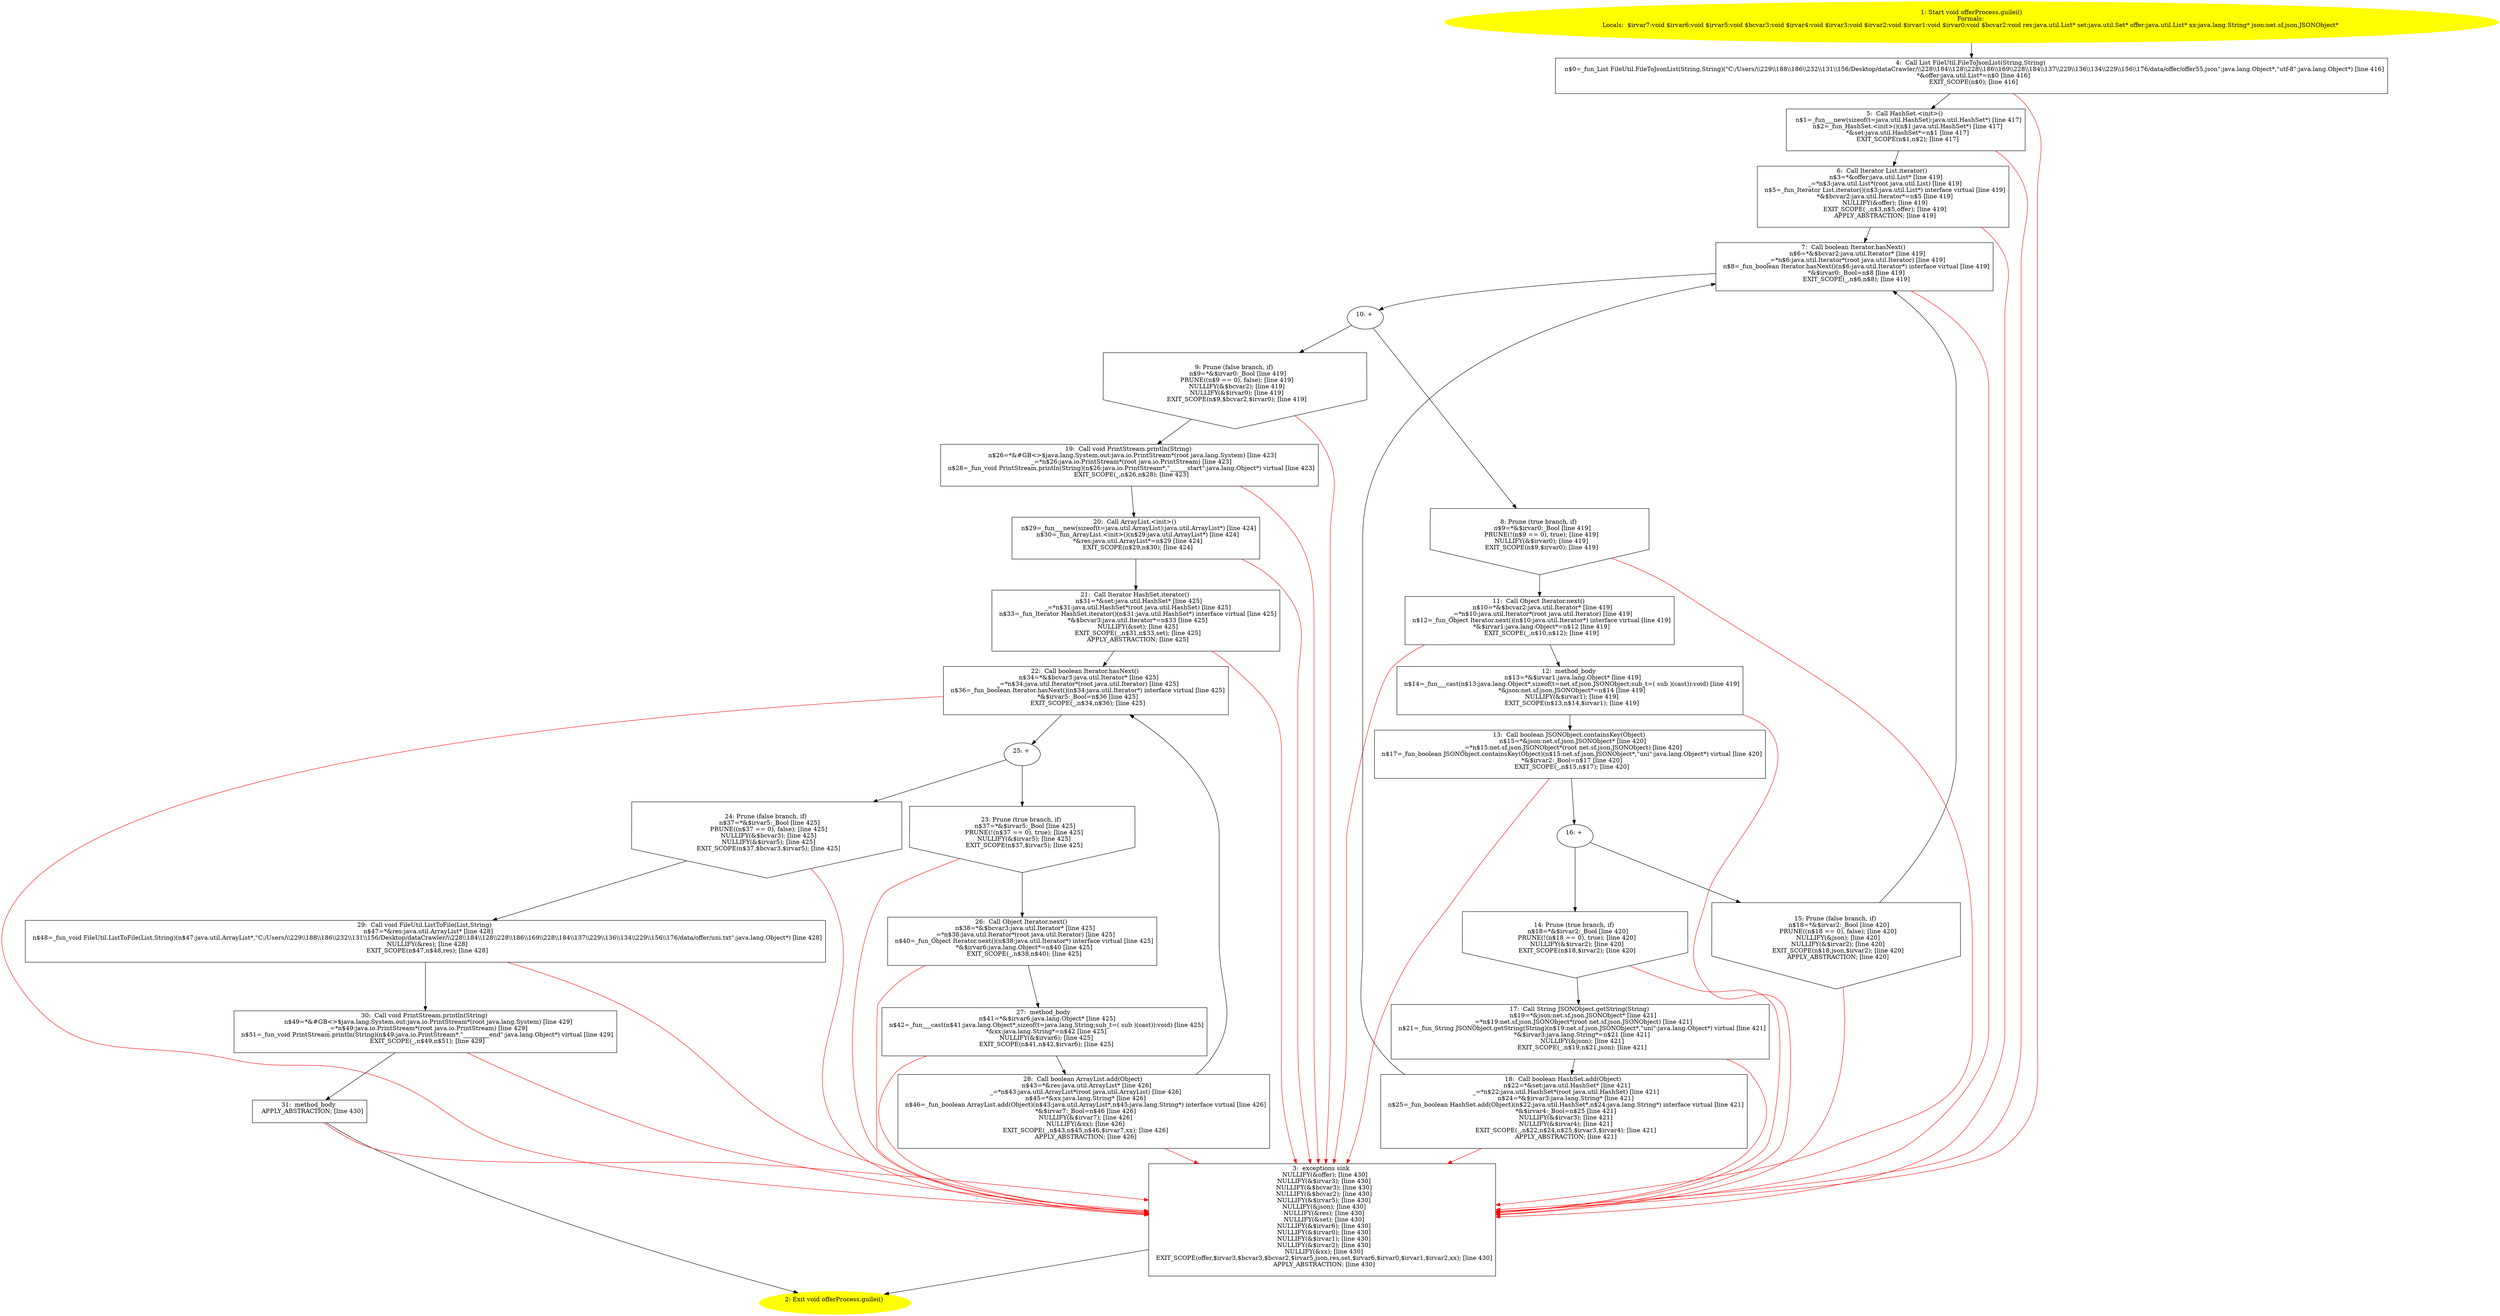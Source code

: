 /* @generated */
digraph cfg {
"com.dulishuo.yimusanfendi.offer.offerProcess.guilei():void.52b121ea688d63ed9d1ee12386b5efd1_1" [label="1: Start void offerProcess.guilei()\nFormals: \nLocals:  $irvar7:void $irvar6:void $irvar5:void $bcvar3:void $irvar4:void $irvar3:void $irvar2:void $irvar1:void $irvar0:void $bcvar2:void res:java.util.List* set:java.util.Set* offer:java.util.List* xx:java.lang.String* json:net.sf.json.JSONObject* \n  " color=yellow style=filled]
	

	 "com.dulishuo.yimusanfendi.offer.offerProcess.guilei():void.52b121ea688d63ed9d1ee12386b5efd1_1" -> "com.dulishuo.yimusanfendi.offer.offerProcess.guilei():void.52b121ea688d63ed9d1ee12386b5efd1_4" ;
"com.dulishuo.yimusanfendi.offer.offerProcess.guilei():void.52b121ea688d63ed9d1ee12386b5efd1_2" [label="2: Exit void offerProcess.guilei() \n  " color=yellow style=filled]
	

"com.dulishuo.yimusanfendi.offer.offerProcess.guilei():void.52b121ea688d63ed9d1ee12386b5efd1_3" [label="3:  exceptions sink \n   NULLIFY(&offer); [line 430]\n  NULLIFY(&$irvar3); [line 430]\n  NULLIFY(&$bcvar3); [line 430]\n  NULLIFY(&$bcvar2); [line 430]\n  NULLIFY(&$irvar5); [line 430]\n  NULLIFY(&json); [line 430]\n  NULLIFY(&res); [line 430]\n  NULLIFY(&set); [line 430]\n  NULLIFY(&$irvar6); [line 430]\n  NULLIFY(&$irvar0); [line 430]\n  NULLIFY(&$irvar1); [line 430]\n  NULLIFY(&$irvar2); [line 430]\n  NULLIFY(&xx); [line 430]\n  EXIT_SCOPE(offer,$irvar3,$bcvar3,$bcvar2,$irvar5,json,res,set,$irvar6,$irvar0,$irvar1,$irvar2,xx); [line 430]\n  APPLY_ABSTRACTION; [line 430]\n " shape="box"]
	

	 "com.dulishuo.yimusanfendi.offer.offerProcess.guilei():void.52b121ea688d63ed9d1ee12386b5efd1_3" -> "com.dulishuo.yimusanfendi.offer.offerProcess.guilei():void.52b121ea688d63ed9d1ee12386b5efd1_2" ;
"com.dulishuo.yimusanfendi.offer.offerProcess.guilei():void.52b121ea688d63ed9d1ee12386b5efd1_4" [label="4:  Call List FileUtil.FileToJsonList(String,String) \n   n$0=_fun_List FileUtil.FileToJsonList(String,String)(\"C:/Users/\\\\229\\\\188\\\\186\\\\232\\\\131\\\\156/Desktop/dataCrawler/\\\\228\\\\184\\\\128\\\\228\\\\186\\\\169\\\\228\\\\184\\\\137\\\\229\\\\136\\\\134\\\\229\\\\156\\\\176/data/offer/offer55.json\":java.lang.Object*,\"utf-8\":java.lang.Object*) [line 416]\n  *&offer:java.util.List*=n$0 [line 416]\n  EXIT_SCOPE(n$0); [line 416]\n " shape="box"]
	

	 "com.dulishuo.yimusanfendi.offer.offerProcess.guilei():void.52b121ea688d63ed9d1ee12386b5efd1_4" -> "com.dulishuo.yimusanfendi.offer.offerProcess.guilei():void.52b121ea688d63ed9d1ee12386b5efd1_5" ;
	 "com.dulishuo.yimusanfendi.offer.offerProcess.guilei():void.52b121ea688d63ed9d1ee12386b5efd1_4" -> "com.dulishuo.yimusanfendi.offer.offerProcess.guilei():void.52b121ea688d63ed9d1ee12386b5efd1_3" [color="red" ];
"com.dulishuo.yimusanfendi.offer.offerProcess.guilei():void.52b121ea688d63ed9d1ee12386b5efd1_5" [label="5:  Call HashSet.<init>() \n   n$1=_fun___new(sizeof(t=java.util.HashSet):java.util.HashSet*) [line 417]\n  n$2=_fun_HashSet.<init>()(n$1:java.util.HashSet*) [line 417]\n  *&set:java.util.HashSet*=n$1 [line 417]\n  EXIT_SCOPE(n$1,n$2); [line 417]\n " shape="box"]
	

	 "com.dulishuo.yimusanfendi.offer.offerProcess.guilei():void.52b121ea688d63ed9d1ee12386b5efd1_5" -> "com.dulishuo.yimusanfendi.offer.offerProcess.guilei():void.52b121ea688d63ed9d1ee12386b5efd1_6" ;
	 "com.dulishuo.yimusanfendi.offer.offerProcess.guilei():void.52b121ea688d63ed9d1ee12386b5efd1_5" -> "com.dulishuo.yimusanfendi.offer.offerProcess.guilei():void.52b121ea688d63ed9d1ee12386b5efd1_3" [color="red" ];
"com.dulishuo.yimusanfendi.offer.offerProcess.guilei():void.52b121ea688d63ed9d1ee12386b5efd1_6" [label="6:  Call Iterator List.iterator() \n   n$3=*&offer:java.util.List* [line 419]\n  _=*n$3:java.util.List*(root java.util.List) [line 419]\n  n$5=_fun_Iterator List.iterator()(n$3:java.util.List*) interface virtual [line 419]\n  *&$bcvar2:java.util.Iterator*=n$5 [line 419]\n  NULLIFY(&offer); [line 419]\n  EXIT_SCOPE(_,n$3,n$5,offer); [line 419]\n  APPLY_ABSTRACTION; [line 419]\n " shape="box"]
	

	 "com.dulishuo.yimusanfendi.offer.offerProcess.guilei():void.52b121ea688d63ed9d1ee12386b5efd1_6" -> "com.dulishuo.yimusanfendi.offer.offerProcess.guilei():void.52b121ea688d63ed9d1ee12386b5efd1_7" ;
	 "com.dulishuo.yimusanfendi.offer.offerProcess.guilei():void.52b121ea688d63ed9d1ee12386b5efd1_6" -> "com.dulishuo.yimusanfendi.offer.offerProcess.guilei():void.52b121ea688d63ed9d1ee12386b5efd1_3" [color="red" ];
"com.dulishuo.yimusanfendi.offer.offerProcess.guilei():void.52b121ea688d63ed9d1ee12386b5efd1_7" [label="7:  Call boolean Iterator.hasNext() \n   n$6=*&$bcvar2:java.util.Iterator* [line 419]\n  _=*n$6:java.util.Iterator*(root java.util.Iterator) [line 419]\n  n$8=_fun_boolean Iterator.hasNext()(n$6:java.util.Iterator*) interface virtual [line 419]\n  *&$irvar0:_Bool=n$8 [line 419]\n  EXIT_SCOPE(_,n$6,n$8); [line 419]\n " shape="box"]
	

	 "com.dulishuo.yimusanfendi.offer.offerProcess.guilei():void.52b121ea688d63ed9d1ee12386b5efd1_7" -> "com.dulishuo.yimusanfendi.offer.offerProcess.guilei():void.52b121ea688d63ed9d1ee12386b5efd1_10" ;
	 "com.dulishuo.yimusanfendi.offer.offerProcess.guilei():void.52b121ea688d63ed9d1ee12386b5efd1_7" -> "com.dulishuo.yimusanfendi.offer.offerProcess.guilei():void.52b121ea688d63ed9d1ee12386b5efd1_3" [color="red" ];
"com.dulishuo.yimusanfendi.offer.offerProcess.guilei():void.52b121ea688d63ed9d1ee12386b5efd1_8" [label="8: Prune (true branch, if) \n   n$9=*&$irvar0:_Bool [line 419]\n  PRUNE(!(n$9 == 0), true); [line 419]\n  NULLIFY(&$irvar0); [line 419]\n  EXIT_SCOPE(n$9,$irvar0); [line 419]\n " shape="invhouse"]
	

	 "com.dulishuo.yimusanfendi.offer.offerProcess.guilei():void.52b121ea688d63ed9d1ee12386b5efd1_8" -> "com.dulishuo.yimusanfendi.offer.offerProcess.guilei():void.52b121ea688d63ed9d1ee12386b5efd1_11" ;
	 "com.dulishuo.yimusanfendi.offer.offerProcess.guilei():void.52b121ea688d63ed9d1ee12386b5efd1_8" -> "com.dulishuo.yimusanfendi.offer.offerProcess.guilei():void.52b121ea688d63ed9d1ee12386b5efd1_3" [color="red" ];
"com.dulishuo.yimusanfendi.offer.offerProcess.guilei():void.52b121ea688d63ed9d1ee12386b5efd1_9" [label="9: Prune (false branch, if) \n   n$9=*&$irvar0:_Bool [line 419]\n  PRUNE((n$9 == 0), false); [line 419]\n  NULLIFY(&$bcvar2); [line 419]\n  NULLIFY(&$irvar0); [line 419]\n  EXIT_SCOPE(n$9,$bcvar2,$irvar0); [line 419]\n " shape="invhouse"]
	

	 "com.dulishuo.yimusanfendi.offer.offerProcess.guilei():void.52b121ea688d63ed9d1ee12386b5efd1_9" -> "com.dulishuo.yimusanfendi.offer.offerProcess.guilei():void.52b121ea688d63ed9d1ee12386b5efd1_19" ;
	 "com.dulishuo.yimusanfendi.offer.offerProcess.guilei():void.52b121ea688d63ed9d1ee12386b5efd1_9" -> "com.dulishuo.yimusanfendi.offer.offerProcess.guilei():void.52b121ea688d63ed9d1ee12386b5efd1_3" [color="red" ];
"com.dulishuo.yimusanfendi.offer.offerProcess.guilei():void.52b121ea688d63ed9d1ee12386b5efd1_10" [label="10: + \n  " ]
	

	 "com.dulishuo.yimusanfendi.offer.offerProcess.guilei():void.52b121ea688d63ed9d1ee12386b5efd1_10" -> "com.dulishuo.yimusanfendi.offer.offerProcess.guilei():void.52b121ea688d63ed9d1ee12386b5efd1_8" ;
	 "com.dulishuo.yimusanfendi.offer.offerProcess.guilei():void.52b121ea688d63ed9d1ee12386b5efd1_10" -> "com.dulishuo.yimusanfendi.offer.offerProcess.guilei():void.52b121ea688d63ed9d1ee12386b5efd1_9" ;
"com.dulishuo.yimusanfendi.offer.offerProcess.guilei():void.52b121ea688d63ed9d1ee12386b5efd1_11" [label="11:  Call Object Iterator.next() \n   n$10=*&$bcvar2:java.util.Iterator* [line 419]\n  _=*n$10:java.util.Iterator*(root java.util.Iterator) [line 419]\n  n$12=_fun_Object Iterator.next()(n$10:java.util.Iterator*) interface virtual [line 419]\n  *&$irvar1:java.lang.Object*=n$12 [line 419]\n  EXIT_SCOPE(_,n$10,n$12); [line 419]\n " shape="box"]
	

	 "com.dulishuo.yimusanfendi.offer.offerProcess.guilei():void.52b121ea688d63ed9d1ee12386b5efd1_11" -> "com.dulishuo.yimusanfendi.offer.offerProcess.guilei():void.52b121ea688d63ed9d1ee12386b5efd1_12" ;
	 "com.dulishuo.yimusanfendi.offer.offerProcess.guilei():void.52b121ea688d63ed9d1ee12386b5efd1_11" -> "com.dulishuo.yimusanfendi.offer.offerProcess.guilei():void.52b121ea688d63ed9d1ee12386b5efd1_3" [color="red" ];
"com.dulishuo.yimusanfendi.offer.offerProcess.guilei():void.52b121ea688d63ed9d1ee12386b5efd1_12" [label="12:  method_body \n   n$13=*&$irvar1:java.lang.Object* [line 419]\n  n$14=_fun___cast(n$13:java.lang.Object*,sizeof(t=net.sf.json.JSONObject;sub_t=( sub )(cast)):void) [line 419]\n  *&json:net.sf.json.JSONObject*=n$14 [line 419]\n  NULLIFY(&$irvar1); [line 419]\n  EXIT_SCOPE(n$13,n$14,$irvar1); [line 419]\n " shape="box"]
	

	 "com.dulishuo.yimusanfendi.offer.offerProcess.guilei():void.52b121ea688d63ed9d1ee12386b5efd1_12" -> "com.dulishuo.yimusanfendi.offer.offerProcess.guilei():void.52b121ea688d63ed9d1ee12386b5efd1_13" ;
	 "com.dulishuo.yimusanfendi.offer.offerProcess.guilei():void.52b121ea688d63ed9d1ee12386b5efd1_12" -> "com.dulishuo.yimusanfendi.offer.offerProcess.guilei():void.52b121ea688d63ed9d1ee12386b5efd1_3" [color="red" ];
"com.dulishuo.yimusanfendi.offer.offerProcess.guilei():void.52b121ea688d63ed9d1ee12386b5efd1_13" [label="13:  Call boolean JSONObject.containsKey(Object) \n   n$15=*&json:net.sf.json.JSONObject* [line 420]\n  _=*n$15:net.sf.json.JSONObject*(root net.sf.json.JSONObject) [line 420]\n  n$17=_fun_boolean JSONObject.containsKey(Object)(n$15:net.sf.json.JSONObject*,\"uni\":java.lang.Object*) virtual [line 420]\n  *&$irvar2:_Bool=n$17 [line 420]\n  EXIT_SCOPE(_,n$15,n$17); [line 420]\n " shape="box"]
	

	 "com.dulishuo.yimusanfendi.offer.offerProcess.guilei():void.52b121ea688d63ed9d1ee12386b5efd1_13" -> "com.dulishuo.yimusanfendi.offer.offerProcess.guilei():void.52b121ea688d63ed9d1ee12386b5efd1_16" ;
	 "com.dulishuo.yimusanfendi.offer.offerProcess.guilei():void.52b121ea688d63ed9d1ee12386b5efd1_13" -> "com.dulishuo.yimusanfendi.offer.offerProcess.guilei():void.52b121ea688d63ed9d1ee12386b5efd1_3" [color="red" ];
"com.dulishuo.yimusanfendi.offer.offerProcess.guilei():void.52b121ea688d63ed9d1ee12386b5efd1_14" [label="14: Prune (true branch, if) \n   n$18=*&$irvar2:_Bool [line 420]\n  PRUNE(!(n$18 == 0), true); [line 420]\n  NULLIFY(&$irvar2); [line 420]\n  EXIT_SCOPE(n$18,$irvar2); [line 420]\n " shape="invhouse"]
	

	 "com.dulishuo.yimusanfendi.offer.offerProcess.guilei():void.52b121ea688d63ed9d1ee12386b5efd1_14" -> "com.dulishuo.yimusanfendi.offer.offerProcess.guilei():void.52b121ea688d63ed9d1ee12386b5efd1_17" ;
	 "com.dulishuo.yimusanfendi.offer.offerProcess.guilei():void.52b121ea688d63ed9d1ee12386b5efd1_14" -> "com.dulishuo.yimusanfendi.offer.offerProcess.guilei():void.52b121ea688d63ed9d1ee12386b5efd1_3" [color="red" ];
"com.dulishuo.yimusanfendi.offer.offerProcess.guilei():void.52b121ea688d63ed9d1ee12386b5efd1_15" [label="15: Prune (false branch, if) \n   n$18=*&$irvar2:_Bool [line 420]\n  PRUNE((n$18 == 0), false); [line 420]\n  NULLIFY(&json); [line 420]\n  NULLIFY(&$irvar2); [line 420]\n  EXIT_SCOPE(n$18,json,$irvar2); [line 420]\n  APPLY_ABSTRACTION; [line 420]\n " shape="invhouse"]
	

	 "com.dulishuo.yimusanfendi.offer.offerProcess.guilei():void.52b121ea688d63ed9d1ee12386b5efd1_15" -> "com.dulishuo.yimusanfendi.offer.offerProcess.guilei():void.52b121ea688d63ed9d1ee12386b5efd1_7" ;
	 "com.dulishuo.yimusanfendi.offer.offerProcess.guilei():void.52b121ea688d63ed9d1ee12386b5efd1_15" -> "com.dulishuo.yimusanfendi.offer.offerProcess.guilei():void.52b121ea688d63ed9d1ee12386b5efd1_3" [color="red" ];
"com.dulishuo.yimusanfendi.offer.offerProcess.guilei():void.52b121ea688d63ed9d1ee12386b5efd1_16" [label="16: + \n  " ]
	

	 "com.dulishuo.yimusanfendi.offer.offerProcess.guilei():void.52b121ea688d63ed9d1ee12386b5efd1_16" -> "com.dulishuo.yimusanfendi.offer.offerProcess.guilei():void.52b121ea688d63ed9d1ee12386b5efd1_14" ;
	 "com.dulishuo.yimusanfendi.offer.offerProcess.guilei():void.52b121ea688d63ed9d1ee12386b5efd1_16" -> "com.dulishuo.yimusanfendi.offer.offerProcess.guilei():void.52b121ea688d63ed9d1ee12386b5efd1_15" ;
"com.dulishuo.yimusanfendi.offer.offerProcess.guilei():void.52b121ea688d63ed9d1ee12386b5efd1_17" [label="17:  Call String JSONObject.getString(String) \n   n$19=*&json:net.sf.json.JSONObject* [line 421]\n  _=*n$19:net.sf.json.JSONObject*(root net.sf.json.JSONObject) [line 421]\n  n$21=_fun_String JSONObject.getString(String)(n$19:net.sf.json.JSONObject*,\"uni\":java.lang.Object*) virtual [line 421]\n  *&$irvar3:java.lang.String*=n$21 [line 421]\n  NULLIFY(&json); [line 421]\n  EXIT_SCOPE(_,n$19,n$21,json); [line 421]\n " shape="box"]
	

	 "com.dulishuo.yimusanfendi.offer.offerProcess.guilei():void.52b121ea688d63ed9d1ee12386b5efd1_17" -> "com.dulishuo.yimusanfendi.offer.offerProcess.guilei():void.52b121ea688d63ed9d1ee12386b5efd1_18" ;
	 "com.dulishuo.yimusanfendi.offer.offerProcess.guilei():void.52b121ea688d63ed9d1ee12386b5efd1_17" -> "com.dulishuo.yimusanfendi.offer.offerProcess.guilei():void.52b121ea688d63ed9d1ee12386b5efd1_3" [color="red" ];
"com.dulishuo.yimusanfendi.offer.offerProcess.guilei():void.52b121ea688d63ed9d1ee12386b5efd1_18" [label="18:  Call boolean HashSet.add(Object) \n   n$22=*&set:java.util.HashSet* [line 421]\n  _=*n$22:java.util.HashSet*(root java.util.HashSet) [line 421]\n  n$24=*&$irvar3:java.lang.String* [line 421]\n  n$25=_fun_boolean HashSet.add(Object)(n$22:java.util.HashSet*,n$24:java.lang.String*) interface virtual [line 421]\n  *&$irvar4:_Bool=n$25 [line 421]\n  NULLIFY(&$irvar3); [line 421]\n  NULLIFY(&$irvar4); [line 421]\n  EXIT_SCOPE(_,n$22,n$24,n$25,$irvar3,$irvar4); [line 421]\n  APPLY_ABSTRACTION; [line 421]\n " shape="box"]
	

	 "com.dulishuo.yimusanfendi.offer.offerProcess.guilei():void.52b121ea688d63ed9d1ee12386b5efd1_18" -> "com.dulishuo.yimusanfendi.offer.offerProcess.guilei():void.52b121ea688d63ed9d1ee12386b5efd1_7" ;
	 "com.dulishuo.yimusanfendi.offer.offerProcess.guilei():void.52b121ea688d63ed9d1ee12386b5efd1_18" -> "com.dulishuo.yimusanfendi.offer.offerProcess.guilei():void.52b121ea688d63ed9d1ee12386b5efd1_3" [color="red" ];
"com.dulishuo.yimusanfendi.offer.offerProcess.guilei():void.52b121ea688d63ed9d1ee12386b5efd1_19" [label="19:  Call void PrintStream.println(String) \n   n$26=*&#GB<>$java.lang.System.out:java.io.PrintStream*(root java.lang.System) [line 423]\n  _=*n$26:java.io.PrintStream*(root java.io.PrintStream) [line 423]\n  n$28=_fun_void PrintStream.println(String)(n$26:java.io.PrintStream*,\"______start\":java.lang.Object*) virtual [line 423]\n  EXIT_SCOPE(_,n$26,n$28); [line 423]\n " shape="box"]
	

	 "com.dulishuo.yimusanfendi.offer.offerProcess.guilei():void.52b121ea688d63ed9d1ee12386b5efd1_19" -> "com.dulishuo.yimusanfendi.offer.offerProcess.guilei():void.52b121ea688d63ed9d1ee12386b5efd1_20" ;
	 "com.dulishuo.yimusanfendi.offer.offerProcess.guilei():void.52b121ea688d63ed9d1ee12386b5efd1_19" -> "com.dulishuo.yimusanfendi.offer.offerProcess.guilei():void.52b121ea688d63ed9d1ee12386b5efd1_3" [color="red" ];
"com.dulishuo.yimusanfendi.offer.offerProcess.guilei():void.52b121ea688d63ed9d1ee12386b5efd1_20" [label="20:  Call ArrayList.<init>() \n   n$29=_fun___new(sizeof(t=java.util.ArrayList):java.util.ArrayList*) [line 424]\n  n$30=_fun_ArrayList.<init>()(n$29:java.util.ArrayList*) [line 424]\n  *&res:java.util.ArrayList*=n$29 [line 424]\n  EXIT_SCOPE(n$29,n$30); [line 424]\n " shape="box"]
	

	 "com.dulishuo.yimusanfendi.offer.offerProcess.guilei():void.52b121ea688d63ed9d1ee12386b5efd1_20" -> "com.dulishuo.yimusanfendi.offer.offerProcess.guilei():void.52b121ea688d63ed9d1ee12386b5efd1_21" ;
	 "com.dulishuo.yimusanfendi.offer.offerProcess.guilei():void.52b121ea688d63ed9d1ee12386b5efd1_20" -> "com.dulishuo.yimusanfendi.offer.offerProcess.guilei():void.52b121ea688d63ed9d1ee12386b5efd1_3" [color="red" ];
"com.dulishuo.yimusanfendi.offer.offerProcess.guilei():void.52b121ea688d63ed9d1ee12386b5efd1_21" [label="21:  Call Iterator HashSet.iterator() \n   n$31=*&set:java.util.HashSet* [line 425]\n  _=*n$31:java.util.HashSet*(root java.util.HashSet) [line 425]\n  n$33=_fun_Iterator HashSet.iterator()(n$31:java.util.HashSet*) interface virtual [line 425]\n  *&$bcvar3:java.util.Iterator*=n$33 [line 425]\n  NULLIFY(&set); [line 425]\n  EXIT_SCOPE(_,n$31,n$33,set); [line 425]\n  APPLY_ABSTRACTION; [line 425]\n " shape="box"]
	

	 "com.dulishuo.yimusanfendi.offer.offerProcess.guilei():void.52b121ea688d63ed9d1ee12386b5efd1_21" -> "com.dulishuo.yimusanfendi.offer.offerProcess.guilei():void.52b121ea688d63ed9d1ee12386b5efd1_22" ;
	 "com.dulishuo.yimusanfendi.offer.offerProcess.guilei():void.52b121ea688d63ed9d1ee12386b5efd1_21" -> "com.dulishuo.yimusanfendi.offer.offerProcess.guilei():void.52b121ea688d63ed9d1ee12386b5efd1_3" [color="red" ];
"com.dulishuo.yimusanfendi.offer.offerProcess.guilei():void.52b121ea688d63ed9d1ee12386b5efd1_22" [label="22:  Call boolean Iterator.hasNext() \n   n$34=*&$bcvar3:java.util.Iterator* [line 425]\n  _=*n$34:java.util.Iterator*(root java.util.Iterator) [line 425]\n  n$36=_fun_boolean Iterator.hasNext()(n$34:java.util.Iterator*) interface virtual [line 425]\n  *&$irvar5:_Bool=n$36 [line 425]\n  EXIT_SCOPE(_,n$34,n$36); [line 425]\n " shape="box"]
	

	 "com.dulishuo.yimusanfendi.offer.offerProcess.guilei():void.52b121ea688d63ed9d1ee12386b5efd1_22" -> "com.dulishuo.yimusanfendi.offer.offerProcess.guilei():void.52b121ea688d63ed9d1ee12386b5efd1_25" ;
	 "com.dulishuo.yimusanfendi.offer.offerProcess.guilei():void.52b121ea688d63ed9d1ee12386b5efd1_22" -> "com.dulishuo.yimusanfendi.offer.offerProcess.guilei():void.52b121ea688d63ed9d1ee12386b5efd1_3" [color="red" ];
"com.dulishuo.yimusanfendi.offer.offerProcess.guilei():void.52b121ea688d63ed9d1ee12386b5efd1_23" [label="23: Prune (true branch, if) \n   n$37=*&$irvar5:_Bool [line 425]\n  PRUNE(!(n$37 == 0), true); [line 425]\n  NULLIFY(&$irvar5); [line 425]\n  EXIT_SCOPE(n$37,$irvar5); [line 425]\n " shape="invhouse"]
	

	 "com.dulishuo.yimusanfendi.offer.offerProcess.guilei():void.52b121ea688d63ed9d1ee12386b5efd1_23" -> "com.dulishuo.yimusanfendi.offer.offerProcess.guilei():void.52b121ea688d63ed9d1ee12386b5efd1_26" ;
	 "com.dulishuo.yimusanfendi.offer.offerProcess.guilei():void.52b121ea688d63ed9d1ee12386b5efd1_23" -> "com.dulishuo.yimusanfendi.offer.offerProcess.guilei():void.52b121ea688d63ed9d1ee12386b5efd1_3" [color="red" ];
"com.dulishuo.yimusanfendi.offer.offerProcess.guilei():void.52b121ea688d63ed9d1ee12386b5efd1_24" [label="24: Prune (false branch, if) \n   n$37=*&$irvar5:_Bool [line 425]\n  PRUNE((n$37 == 0), false); [line 425]\n  NULLIFY(&$bcvar3); [line 425]\n  NULLIFY(&$irvar5); [line 425]\n  EXIT_SCOPE(n$37,$bcvar3,$irvar5); [line 425]\n " shape="invhouse"]
	

	 "com.dulishuo.yimusanfendi.offer.offerProcess.guilei():void.52b121ea688d63ed9d1ee12386b5efd1_24" -> "com.dulishuo.yimusanfendi.offer.offerProcess.guilei():void.52b121ea688d63ed9d1ee12386b5efd1_29" ;
	 "com.dulishuo.yimusanfendi.offer.offerProcess.guilei():void.52b121ea688d63ed9d1ee12386b5efd1_24" -> "com.dulishuo.yimusanfendi.offer.offerProcess.guilei():void.52b121ea688d63ed9d1ee12386b5efd1_3" [color="red" ];
"com.dulishuo.yimusanfendi.offer.offerProcess.guilei():void.52b121ea688d63ed9d1ee12386b5efd1_25" [label="25: + \n  " ]
	

	 "com.dulishuo.yimusanfendi.offer.offerProcess.guilei():void.52b121ea688d63ed9d1ee12386b5efd1_25" -> "com.dulishuo.yimusanfendi.offer.offerProcess.guilei():void.52b121ea688d63ed9d1ee12386b5efd1_23" ;
	 "com.dulishuo.yimusanfendi.offer.offerProcess.guilei():void.52b121ea688d63ed9d1ee12386b5efd1_25" -> "com.dulishuo.yimusanfendi.offer.offerProcess.guilei():void.52b121ea688d63ed9d1ee12386b5efd1_24" ;
"com.dulishuo.yimusanfendi.offer.offerProcess.guilei():void.52b121ea688d63ed9d1ee12386b5efd1_26" [label="26:  Call Object Iterator.next() \n   n$38=*&$bcvar3:java.util.Iterator* [line 425]\n  _=*n$38:java.util.Iterator*(root java.util.Iterator) [line 425]\n  n$40=_fun_Object Iterator.next()(n$38:java.util.Iterator*) interface virtual [line 425]\n  *&$irvar6:java.lang.Object*=n$40 [line 425]\n  EXIT_SCOPE(_,n$38,n$40); [line 425]\n " shape="box"]
	

	 "com.dulishuo.yimusanfendi.offer.offerProcess.guilei():void.52b121ea688d63ed9d1ee12386b5efd1_26" -> "com.dulishuo.yimusanfendi.offer.offerProcess.guilei():void.52b121ea688d63ed9d1ee12386b5efd1_27" ;
	 "com.dulishuo.yimusanfendi.offer.offerProcess.guilei():void.52b121ea688d63ed9d1ee12386b5efd1_26" -> "com.dulishuo.yimusanfendi.offer.offerProcess.guilei():void.52b121ea688d63ed9d1ee12386b5efd1_3" [color="red" ];
"com.dulishuo.yimusanfendi.offer.offerProcess.guilei():void.52b121ea688d63ed9d1ee12386b5efd1_27" [label="27:  method_body \n   n$41=*&$irvar6:java.lang.Object* [line 425]\n  n$42=_fun___cast(n$41:java.lang.Object*,sizeof(t=java.lang.String;sub_t=( sub )(cast)):void) [line 425]\n  *&xx:java.lang.String*=n$42 [line 425]\n  NULLIFY(&$irvar6); [line 425]\n  EXIT_SCOPE(n$41,n$42,$irvar6); [line 425]\n " shape="box"]
	

	 "com.dulishuo.yimusanfendi.offer.offerProcess.guilei():void.52b121ea688d63ed9d1ee12386b5efd1_27" -> "com.dulishuo.yimusanfendi.offer.offerProcess.guilei():void.52b121ea688d63ed9d1ee12386b5efd1_28" ;
	 "com.dulishuo.yimusanfendi.offer.offerProcess.guilei():void.52b121ea688d63ed9d1ee12386b5efd1_27" -> "com.dulishuo.yimusanfendi.offer.offerProcess.guilei():void.52b121ea688d63ed9d1ee12386b5efd1_3" [color="red" ];
"com.dulishuo.yimusanfendi.offer.offerProcess.guilei():void.52b121ea688d63ed9d1ee12386b5efd1_28" [label="28:  Call boolean ArrayList.add(Object) \n   n$43=*&res:java.util.ArrayList* [line 426]\n  _=*n$43:java.util.ArrayList*(root java.util.ArrayList) [line 426]\n  n$45=*&xx:java.lang.String* [line 426]\n  n$46=_fun_boolean ArrayList.add(Object)(n$43:java.util.ArrayList*,n$45:java.lang.String*) interface virtual [line 426]\n  *&$irvar7:_Bool=n$46 [line 426]\n  NULLIFY(&$irvar7); [line 426]\n  NULLIFY(&xx); [line 426]\n  EXIT_SCOPE(_,n$43,n$45,n$46,$irvar7,xx); [line 426]\n  APPLY_ABSTRACTION; [line 426]\n " shape="box"]
	

	 "com.dulishuo.yimusanfendi.offer.offerProcess.guilei():void.52b121ea688d63ed9d1ee12386b5efd1_28" -> "com.dulishuo.yimusanfendi.offer.offerProcess.guilei():void.52b121ea688d63ed9d1ee12386b5efd1_22" ;
	 "com.dulishuo.yimusanfendi.offer.offerProcess.guilei():void.52b121ea688d63ed9d1ee12386b5efd1_28" -> "com.dulishuo.yimusanfendi.offer.offerProcess.guilei():void.52b121ea688d63ed9d1ee12386b5efd1_3" [color="red" ];
"com.dulishuo.yimusanfendi.offer.offerProcess.guilei():void.52b121ea688d63ed9d1ee12386b5efd1_29" [label="29:  Call void FileUtil.ListToFile(List,String) \n   n$47=*&res:java.util.ArrayList* [line 428]\n  n$48=_fun_void FileUtil.ListToFile(List,String)(n$47:java.util.ArrayList*,\"C:/Users/\\\\229\\\\188\\\\186\\\\232\\\\131\\\\156/Desktop/dataCrawler/\\\\228\\\\184\\\\128\\\\228\\\\186\\\\169\\\\228\\\\184\\\\137\\\\229\\\\136\\\\134\\\\229\\\\156\\\\176/data/offer/uni.txt\":java.lang.Object*) [line 428]\n  NULLIFY(&res); [line 428]\n  EXIT_SCOPE(n$47,n$48,res); [line 428]\n " shape="box"]
	

	 "com.dulishuo.yimusanfendi.offer.offerProcess.guilei():void.52b121ea688d63ed9d1ee12386b5efd1_29" -> "com.dulishuo.yimusanfendi.offer.offerProcess.guilei():void.52b121ea688d63ed9d1ee12386b5efd1_30" ;
	 "com.dulishuo.yimusanfendi.offer.offerProcess.guilei():void.52b121ea688d63ed9d1ee12386b5efd1_29" -> "com.dulishuo.yimusanfendi.offer.offerProcess.guilei():void.52b121ea688d63ed9d1ee12386b5efd1_3" [color="red" ];
"com.dulishuo.yimusanfendi.offer.offerProcess.guilei():void.52b121ea688d63ed9d1ee12386b5efd1_30" [label="30:  Call void PrintStream.println(String) \n   n$49=*&#GB<>$java.lang.System.out:java.io.PrintStream*(root java.lang.System) [line 429]\n  _=*n$49:java.io.PrintStream*(root java.io.PrintStream) [line 429]\n  n$51=_fun_void PrintStream.println(String)(n$49:java.io.PrintStream*,\"_________end\":java.lang.Object*) virtual [line 429]\n  EXIT_SCOPE(_,n$49,n$51); [line 429]\n " shape="box"]
	

	 "com.dulishuo.yimusanfendi.offer.offerProcess.guilei():void.52b121ea688d63ed9d1ee12386b5efd1_30" -> "com.dulishuo.yimusanfendi.offer.offerProcess.guilei():void.52b121ea688d63ed9d1ee12386b5efd1_31" ;
	 "com.dulishuo.yimusanfendi.offer.offerProcess.guilei():void.52b121ea688d63ed9d1ee12386b5efd1_30" -> "com.dulishuo.yimusanfendi.offer.offerProcess.guilei():void.52b121ea688d63ed9d1ee12386b5efd1_3" [color="red" ];
"com.dulishuo.yimusanfendi.offer.offerProcess.guilei():void.52b121ea688d63ed9d1ee12386b5efd1_31" [label="31:  method_body \n   APPLY_ABSTRACTION; [line 430]\n " shape="box"]
	

	 "com.dulishuo.yimusanfendi.offer.offerProcess.guilei():void.52b121ea688d63ed9d1ee12386b5efd1_31" -> "com.dulishuo.yimusanfendi.offer.offerProcess.guilei():void.52b121ea688d63ed9d1ee12386b5efd1_2" ;
	 "com.dulishuo.yimusanfendi.offer.offerProcess.guilei():void.52b121ea688d63ed9d1ee12386b5efd1_31" -> "com.dulishuo.yimusanfendi.offer.offerProcess.guilei():void.52b121ea688d63ed9d1ee12386b5efd1_3" [color="red" ];
}
